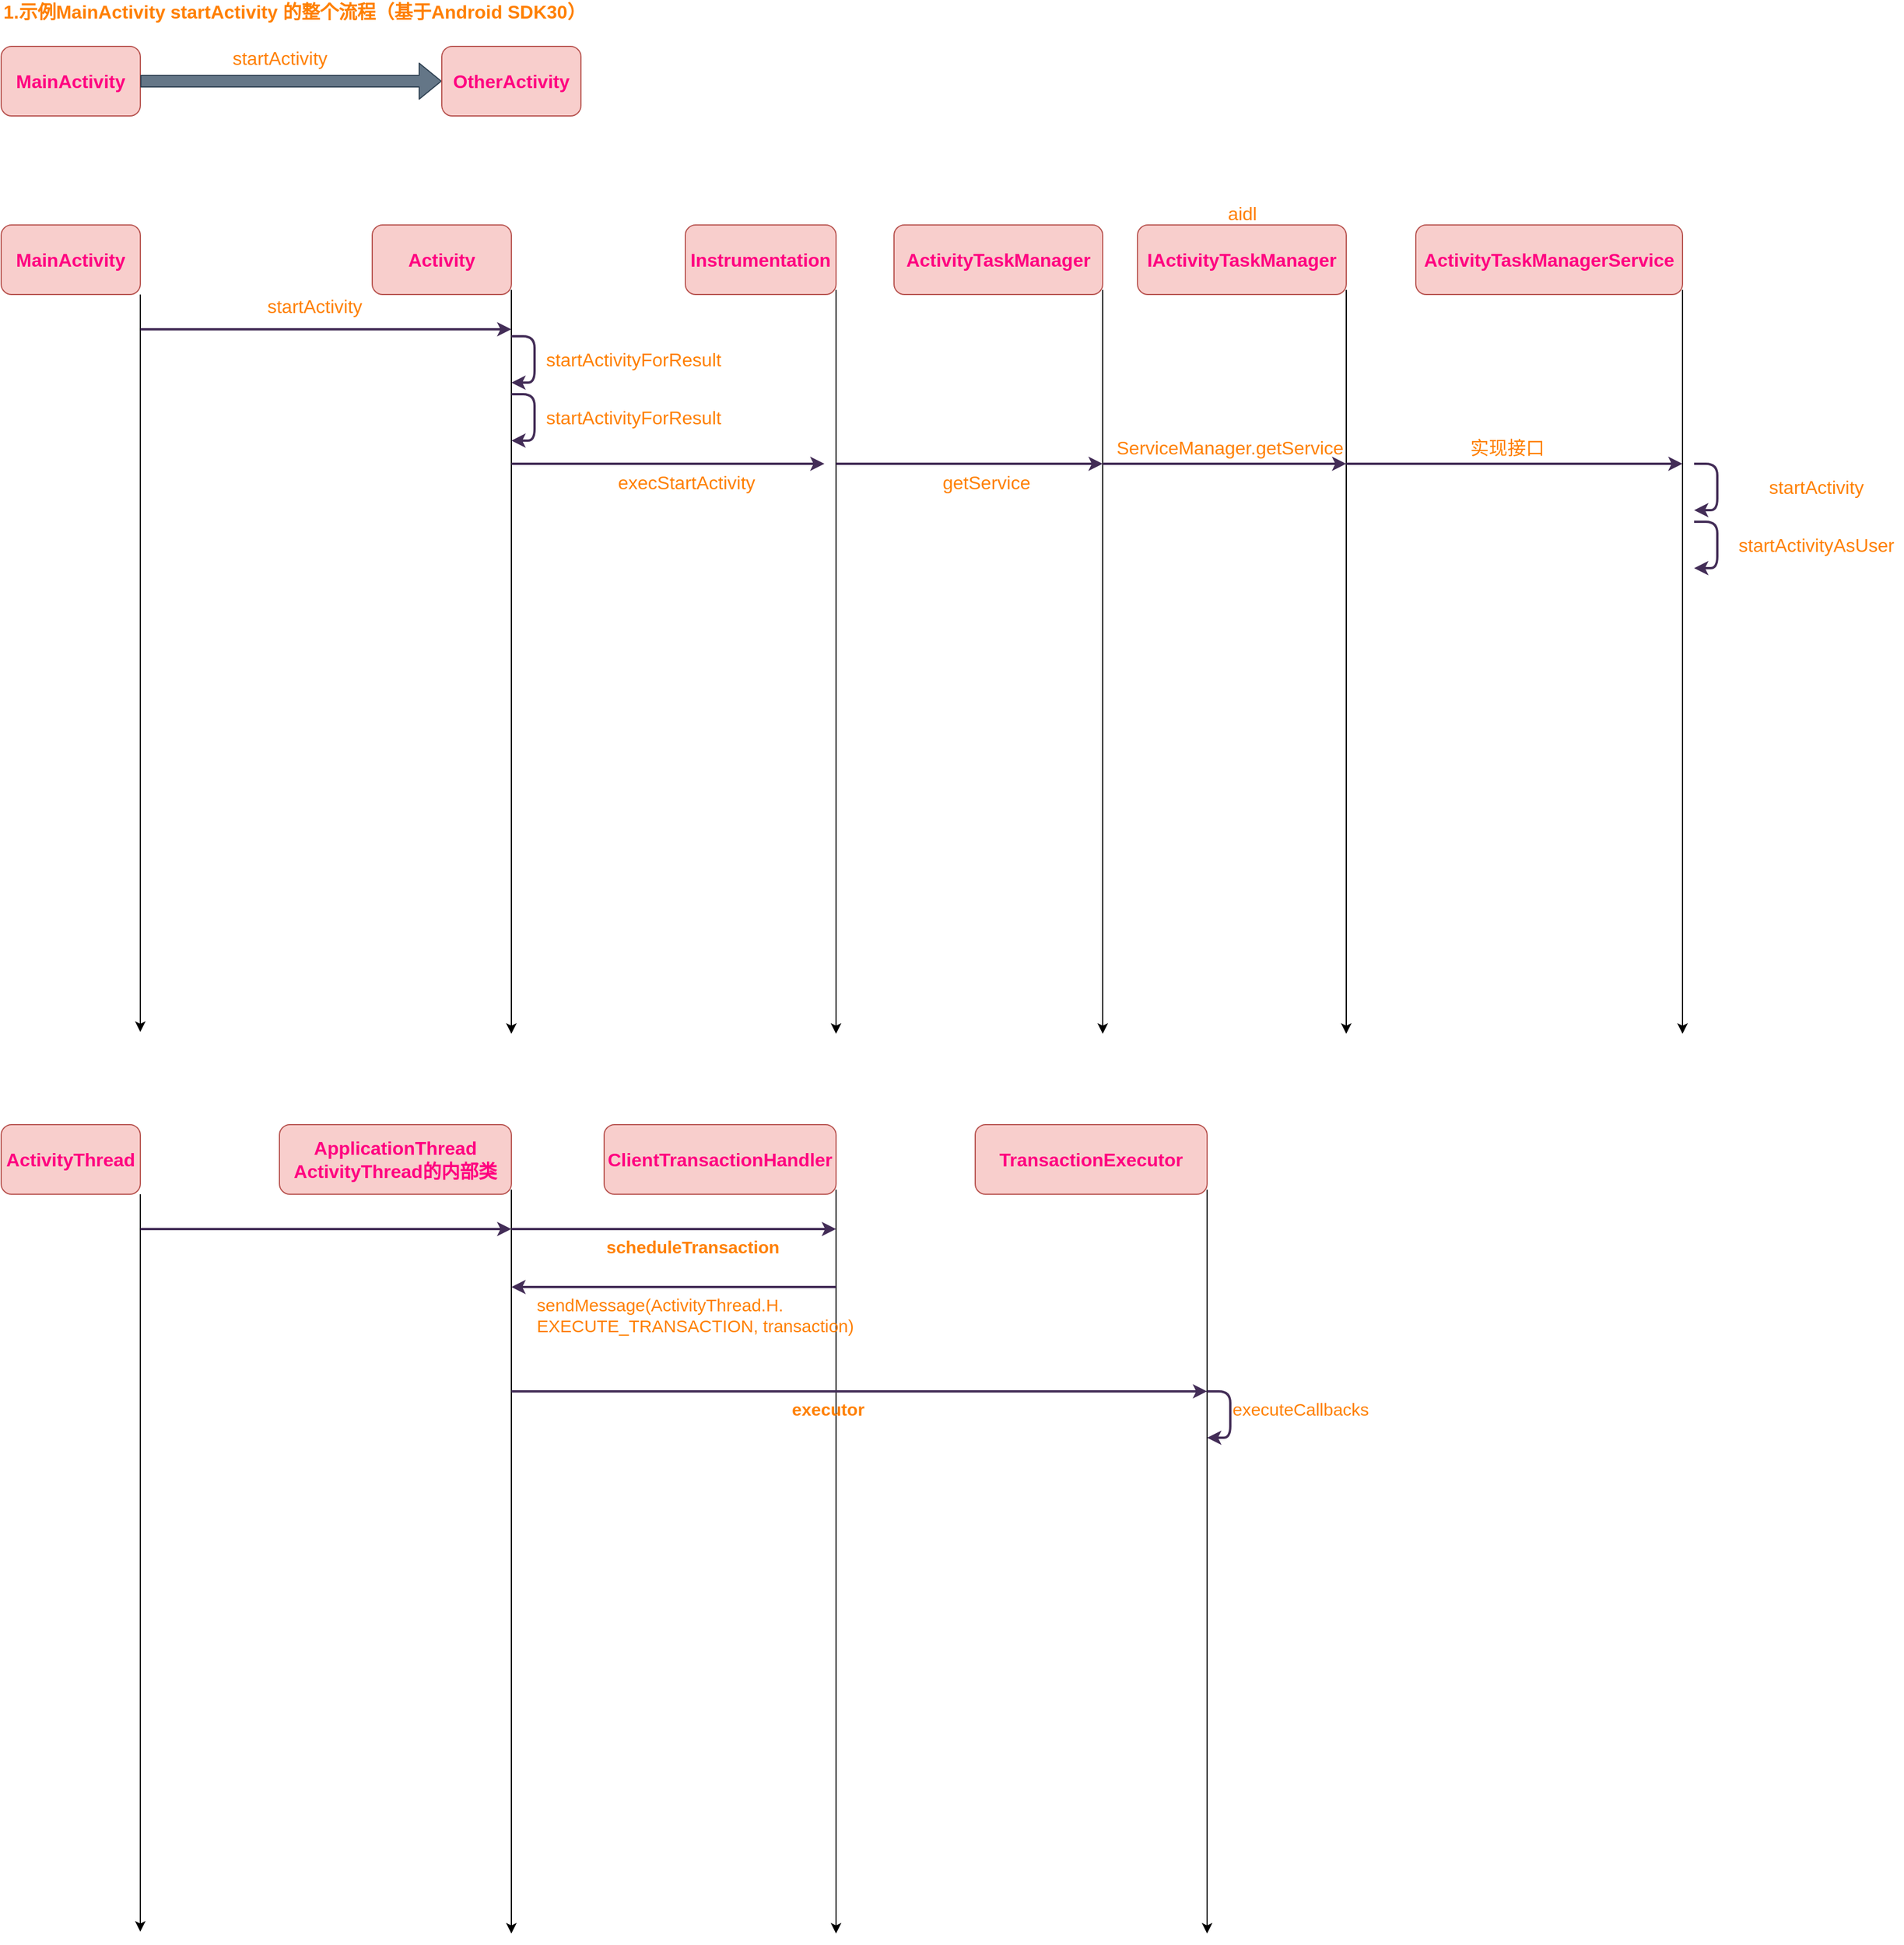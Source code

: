 <mxfile version="14.6.13" type="device"><diagram id="V4kKIwiiv9iOSpscY0_y" name="第 1 页"><mxGraphModel dx="2106" dy="920" grid="1" gridSize="10" guides="1" tooltips="1" connect="1" arrows="1" fold="1" page="1" pageScale="1" pageWidth="1169" pageHeight="827" math="0" shadow="0"><root><mxCell id="0"/><mxCell id="1" parent="0"/><mxCell id="AhKI3tRxqiALhoFATFLf-1" value="MainActivity" style="rounded=1;whiteSpace=wrap;html=1;fillColor=#f8cecc;strokeColor=#b85450;fontSize=16;fontStyle=1;fontColor=#FF0080;" parent="1" vertex="1"><mxGeometry x="320" y="200" width="120" height="60" as="geometry"/></mxCell><mxCell id="AhKI3tRxqiALhoFATFLf-2" value="" style="shape=flexArrow;endArrow=classic;html=1;fontSize=16;fontColor=#FF0080;exitX=1;exitY=0.5;exitDx=0;exitDy=0;fillColor=#647687;strokeColor=#314354;" parent="1" source="AhKI3tRxqiALhoFATFLf-1" edge="1"><mxGeometry width="50" height="50" relative="1" as="geometry"><mxPoint x="680" y="480" as="sourcePoint"/><mxPoint x="700" y="230" as="targetPoint"/></mxGeometry></mxCell><mxCell id="AhKI3tRxqiALhoFATFLf-3" value="startActivity" style="text;html=1;align=center;verticalAlign=middle;resizable=0;points=[];autosize=1;strokeColor=none;fontSize=16;fontColor=#FF8000;" parent="1" vertex="1"><mxGeometry x="510" y="200" width="100" height="20" as="geometry"/></mxCell><mxCell id="AhKI3tRxqiALhoFATFLf-4" value="OtherActivity" style="rounded=1;whiteSpace=wrap;html=1;fillColor=#f8cecc;strokeColor=#b85450;fontSize=16;fontStyle=1;fontColor=#FF0080;" parent="1" vertex="1"><mxGeometry x="700" y="200" width="120" height="60" as="geometry"/></mxCell><mxCell id="AhKI3tRxqiALhoFATFLf-5" value="1.示例MainActivity startActivity 的整个流程（基于Android SDK30）" style="text;html=1;align=left;verticalAlign=middle;resizable=0;points=[];autosize=1;strokeColor=none;fontSize=16;fontColor=#FF8000;fontStyle=1" parent="1" vertex="1"><mxGeometry x="320" y="160" width="520" height="20" as="geometry"/></mxCell><mxCell id="AhKI3tRxqiALhoFATFLf-6" value="MainActivity" style="rounded=1;whiteSpace=wrap;html=1;fillColor=#f8cecc;strokeColor=#b85450;fontSize=16;fontStyle=1;fontColor=#FF0080;" parent="1" vertex="1"><mxGeometry x="320" y="354" width="120" height="60" as="geometry"/></mxCell><mxCell id="AhKI3tRxqiALhoFATFLf-11" value="Activity" style="rounded=1;whiteSpace=wrap;html=1;fillColor=#f8cecc;strokeColor=#b85450;fontSize=16;fontStyle=1;fontColor=#FF0080;" parent="1" vertex="1"><mxGeometry x="640" y="354" width="120" height="60" as="geometry"/></mxCell><mxCell id="AhKI3tRxqiALhoFATFLf-12" value="" style="endArrow=classic;html=1;fontSize=16;fontColor=#FF8000;exitX=1;exitY=1;exitDx=0;exitDy=0;" parent="1" source="AhKI3tRxqiALhoFATFLf-6" edge="1"><mxGeometry width="50" height="50" relative="1" as="geometry"><mxPoint x="570" y="520" as="sourcePoint"/><mxPoint x="440" y="1050" as="targetPoint"/></mxGeometry></mxCell><mxCell id="AhKI3tRxqiALhoFATFLf-13" value="" style="endArrow=classic;html=1;fontSize=16;fontColor=#FF8000;exitX=1;exitY=1;exitDx=0;exitDy=0;" parent="1" edge="1"><mxGeometry width="50" height="50" relative="1" as="geometry"><mxPoint x="760" y="410" as="sourcePoint"/><mxPoint x="760" y="1051.6" as="targetPoint"/></mxGeometry></mxCell><mxCell id="AhKI3tRxqiALhoFATFLf-14" value="" style="endArrow=classic;html=1;fontSize=16;fontColor=#FF8000;fillColor=#76608a;strokeColor=#432D57;strokeWidth=2;" parent="1" edge="1"><mxGeometry width="50" height="50" relative="1" as="geometry"><mxPoint x="440" y="444" as="sourcePoint"/><mxPoint x="760" y="444" as="targetPoint"/></mxGeometry></mxCell><mxCell id="AhKI3tRxqiALhoFATFLf-15" value="startActivity" style="text;html=1;align=center;verticalAlign=middle;resizable=0;points=[];autosize=1;strokeColor=none;fontSize=16;fontColor=#FF8000;" parent="1" vertex="1"><mxGeometry x="540" y="414" width="100" height="20" as="geometry"/></mxCell><mxCell id="AhKI3tRxqiALhoFATFLf-16" value="" style="endArrow=classic;html=1;fontSize=16;fontColor=#FF8000;fillColor=#76608a;strokeColor=#432D57;strokeWidth=2;" parent="1" edge="1"><mxGeometry width="50" height="50" relative="1" as="geometry"><mxPoint x="760" y="450" as="sourcePoint"/><mxPoint x="760" y="490" as="targetPoint"/><Array as="points"><mxPoint x="780" y="450"/><mxPoint x="780" y="490"/></Array></mxGeometry></mxCell><mxCell id="AhKI3tRxqiALhoFATFLf-17" value="startActivityForResult" style="text;html=1;align=center;verticalAlign=middle;resizable=0;points=[];autosize=1;strokeColor=none;fontSize=16;fontColor=#FF8000;" parent="1" vertex="1"><mxGeometry x="780" y="460" width="170" height="20" as="geometry"/></mxCell><mxCell id="AhKI3tRxqiALhoFATFLf-18" value="" style="endArrow=classic;html=1;fontSize=16;fontColor=#FF8000;fillColor=#76608a;strokeColor=#432D57;strokeWidth=2;" parent="1" edge="1"><mxGeometry width="50" height="50" relative="1" as="geometry"><mxPoint x="760" y="500" as="sourcePoint"/><mxPoint x="760" y="540" as="targetPoint"/><Array as="points"><mxPoint x="780" y="500"/><mxPoint x="780" y="540"/></Array></mxGeometry></mxCell><mxCell id="AhKI3tRxqiALhoFATFLf-19" value="startActivityForResult" style="text;html=1;align=center;verticalAlign=middle;resizable=0;points=[];autosize=1;strokeColor=none;fontSize=16;fontColor=#FF8000;" parent="1" vertex="1"><mxGeometry x="780" y="510" width="170" height="20" as="geometry"/></mxCell><mxCell id="AhKI3tRxqiALhoFATFLf-20" value="Instrumentation" style="rounded=1;whiteSpace=wrap;html=1;fillColor=#f8cecc;strokeColor=#b85450;fontSize=16;fontStyle=1;fontColor=#FF0080;" parent="1" vertex="1"><mxGeometry x="910" y="354" width="130" height="60" as="geometry"/></mxCell><mxCell id="AhKI3tRxqiALhoFATFLf-21" value="" style="endArrow=classic;html=1;fontSize=16;fontColor=#FF8000;exitX=1;exitY=1;exitDx=0;exitDy=0;" parent="1" edge="1"><mxGeometry width="50" height="50" relative="1" as="geometry"><mxPoint x="1040" y="410" as="sourcePoint"/><mxPoint x="1040" y="1051.6" as="targetPoint"/></mxGeometry></mxCell><mxCell id="AhKI3tRxqiALhoFATFLf-24" value="" style="endArrow=classic;html=1;fontSize=16;fontColor=#FF8000;fillColor=#76608a;strokeColor=#432D57;strokeWidth=2;" parent="1" edge="1"><mxGeometry width="50" height="50" relative="1" as="geometry"><mxPoint x="760" y="560" as="sourcePoint"/><mxPoint x="1030" y="560" as="targetPoint"/></mxGeometry></mxCell><mxCell id="AhKI3tRxqiALhoFATFLf-25" value="execStartActivity" style="text;whiteSpace=wrap;html=1;fontSize=16;fontColor=#FF8000;" parent="1" vertex="1"><mxGeometry x="850" y="560" width="140" height="30" as="geometry"/></mxCell><mxCell id="AhKI3tRxqiALhoFATFLf-26" value="ActivityTaskManager" style="rounded=1;whiteSpace=wrap;html=1;fillColor=#f8cecc;strokeColor=#b85450;fontSize=16;fontStyle=1;fontColor=#FF0080;" parent="1" vertex="1"><mxGeometry x="1090" y="354" width="180" height="60" as="geometry"/></mxCell><mxCell id="AhKI3tRxqiALhoFATFLf-27" value="" style="endArrow=classic;html=1;fontSize=16;fontColor=#FF8000;exitX=1;exitY=1;exitDx=0;exitDy=0;" parent="1" edge="1"><mxGeometry width="50" height="50" relative="1" as="geometry"><mxPoint x="1270" y="410" as="sourcePoint"/><mxPoint x="1270" y="1051.6" as="targetPoint"/></mxGeometry></mxCell><mxCell id="AhKI3tRxqiALhoFATFLf-28" value="" style="endArrow=classic;html=1;fontSize=16;fontColor=#FF8000;fillColor=#76608a;strokeColor=#432D57;strokeWidth=2;entryX=1;entryY=0;entryDx=0;entryDy=0;" parent="1" target="AhKI3tRxqiALhoFATFLf-29" edge="1"><mxGeometry width="50" height="50" relative="1" as="geometry"><mxPoint x="1040" y="560" as="sourcePoint"/><mxPoint x="1310" y="560" as="targetPoint"/></mxGeometry></mxCell><mxCell id="AhKI3tRxqiALhoFATFLf-29" value="getService" style="text;whiteSpace=wrap;html=1;fontSize=16;fontColor=#FF8000;" parent="1" vertex="1"><mxGeometry x="1130" y="560" width="140" height="30" as="geometry"/></mxCell><mxCell id="AhKI3tRxqiALhoFATFLf-35" value="IActivityTaskManager" style="rounded=1;whiteSpace=wrap;html=1;fillColor=#f8cecc;strokeColor=#b85450;fontSize=16;fontStyle=1;fontColor=#FF0080;" parent="1" vertex="1"><mxGeometry x="1300" y="354" width="180" height="60" as="geometry"/></mxCell><mxCell id="AhKI3tRxqiALhoFATFLf-36" value="" style="endArrow=classic;html=1;fontSize=16;fontColor=#FF8000;exitX=1;exitY=1;exitDx=0;exitDy=0;" parent="1" edge="1"><mxGeometry width="50" height="50" relative="1" as="geometry"><mxPoint x="1480" y="410" as="sourcePoint"/><mxPoint x="1480" y="1051.6" as="targetPoint"/></mxGeometry></mxCell><mxCell id="AhKI3tRxqiALhoFATFLf-37" value="ServiceManager.getService" style="text;whiteSpace=wrap;html=1;fontSize=16;fontColor=#FF8000;" parent="1" vertex="1"><mxGeometry x="1280" y="530" width="140" height="30" as="geometry"/></mxCell><mxCell id="AhKI3tRxqiALhoFATFLf-38" value="" style="endArrow=classic;html=1;fontSize=16;fontColor=#FF8000;fillColor=#76608a;strokeColor=#432D57;strokeWidth=2;" parent="1" edge="1"><mxGeometry width="50" height="50" relative="1" as="geometry"><mxPoint x="1270" y="560" as="sourcePoint"/><mxPoint x="1480" y="560" as="targetPoint"/></mxGeometry></mxCell><mxCell id="AhKI3tRxqiALhoFATFLf-40" value="ActivityTaskManagerService" style="rounded=1;whiteSpace=wrap;html=1;fillColor=#f8cecc;strokeColor=#b85450;fontSize=16;fontStyle=1;fontColor=#FF0080;" parent="1" vertex="1"><mxGeometry x="1540" y="354" width="230" height="60" as="geometry"/></mxCell><mxCell id="AhKI3tRxqiALhoFATFLf-41" value="" style="endArrow=classic;html=1;fontSize=16;fontColor=#FF8000;exitX=1;exitY=1;exitDx=0;exitDy=0;" parent="1" edge="1"><mxGeometry width="50" height="50" relative="1" as="geometry"><mxPoint x="1770" y="410" as="sourcePoint"/><mxPoint x="1770" y="1051.6" as="targetPoint"/></mxGeometry></mxCell><mxCell id="AhKI3tRxqiALhoFATFLf-42" value="实现接口" style="text;whiteSpace=wrap;html=1;fontSize=16;fontColor=#FF8000;" parent="1" vertex="1"><mxGeometry x="1585" y="530" width="140" height="30" as="geometry"/></mxCell><mxCell id="AhKI3tRxqiALhoFATFLf-43" value="" style="endArrow=classic;html=1;fontSize=16;fontColor=#FF8000;fillColor=#76608a;strokeColor=#432D57;strokeWidth=2;" parent="1" edge="1"><mxGeometry width="50" height="50" relative="1" as="geometry"><mxPoint x="1480" y="560" as="sourcePoint"/><mxPoint x="1770" y="560" as="targetPoint"/></mxGeometry></mxCell><mxCell id="AhKI3tRxqiALhoFATFLf-44" value="aidl" style="text;html=1;align=center;verticalAlign=middle;resizable=0;points=[];autosize=1;strokeColor=none;fontSize=16;fontColor=#FF8000;" parent="1" vertex="1"><mxGeometry x="1370" y="334" width="40" height="20" as="geometry"/></mxCell><mxCell id="AhKI3tRxqiALhoFATFLf-45" value="" style="endArrow=classic;html=1;fontSize=16;fontColor=#FF8000;fillColor=#76608a;strokeColor=#432D57;strokeWidth=2;" parent="1" edge="1"><mxGeometry width="50" height="50" relative="1" as="geometry"><mxPoint x="1780" y="560" as="sourcePoint"/><mxPoint x="1780" y="600" as="targetPoint"/><Array as="points"><mxPoint x="1800" y="560"/><mxPoint x="1800" y="600"/></Array></mxGeometry></mxCell><mxCell id="AhKI3tRxqiALhoFATFLf-46" value="startActivity" style="text;html=1;align=center;verticalAlign=middle;resizable=0;points=[];autosize=1;strokeColor=none;fontSize=16;fontColor=#FF8000;" parent="1" vertex="1"><mxGeometry x="1835" y="570" width="100" height="20" as="geometry"/></mxCell><mxCell id="AhKI3tRxqiALhoFATFLf-47" value="" style="endArrow=classic;html=1;fontSize=16;fontColor=#FF8000;fillColor=#76608a;strokeColor=#432D57;strokeWidth=2;" parent="1" edge="1"><mxGeometry width="50" height="50" relative="1" as="geometry"><mxPoint x="1780" y="610" as="sourcePoint"/><mxPoint x="1780" y="650" as="targetPoint"/><Array as="points"><mxPoint x="1800" y="610"/><mxPoint x="1800" y="650"/></Array></mxGeometry></mxCell><mxCell id="AhKI3tRxqiALhoFATFLf-48" value="startActivityAsUser" style="text;html=1;align=center;verticalAlign=middle;resizable=0;points=[];autosize=1;strokeColor=none;fontSize=16;fontColor=#FF8000;" parent="1" vertex="1"><mxGeometry x="1810" y="620" width="150" height="20" as="geometry"/></mxCell><mxCell id="vKM6JWH7JMWO2oCXVF0d-1" value="ActivityThread" style="rounded=1;whiteSpace=wrap;html=1;fillColor=#f8cecc;strokeColor=#b85450;fontSize=16;fontStyle=1;fontColor=#FF0080;" vertex="1" parent="1"><mxGeometry x="320" y="1130" width="120" height="60" as="geometry"/></mxCell><mxCell id="vKM6JWH7JMWO2oCXVF0d-2" value="ApplicationThread&lt;br&gt;ActivityThread的内部类" style="rounded=1;whiteSpace=wrap;html=1;fillColor=#f8cecc;strokeColor=#b85450;fontSize=16;fontStyle=1;fontColor=#FF0080;" vertex="1" parent="1"><mxGeometry x="560" y="1130" width="200" height="60" as="geometry"/></mxCell><mxCell id="vKM6JWH7JMWO2oCXVF0d-3" value="" style="endArrow=classic;html=1;fontSize=16;fontColor=#FF8000;exitX=1;exitY=1;exitDx=0;exitDy=0;" edge="1" parent="1" source="vKM6JWH7JMWO2oCXVF0d-1"><mxGeometry width="50" height="50" relative="1" as="geometry"><mxPoint x="570" y="1296" as="sourcePoint"/><mxPoint x="440" y="1826" as="targetPoint"/></mxGeometry></mxCell><mxCell id="vKM6JWH7JMWO2oCXVF0d-4" value="" style="endArrow=classic;html=1;fontSize=16;fontColor=#FF8000;exitX=1;exitY=1;exitDx=0;exitDy=0;" edge="1" parent="1"><mxGeometry width="50" height="50" relative="1" as="geometry"><mxPoint x="760" y="1186" as="sourcePoint"/><mxPoint x="760" y="1827.6" as="targetPoint"/></mxGeometry></mxCell><mxCell id="vKM6JWH7JMWO2oCXVF0d-5" value="" style="endArrow=classic;html=1;fontSize=16;fontColor=#FF8000;fillColor=#76608a;strokeColor=#432D57;strokeWidth=2;" edge="1" parent="1"><mxGeometry width="50" height="50" relative="1" as="geometry"><mxPoint x="440" y="1220" as="sourcePoint"/><mxPoint x="760" y="1220" as="targetPoint"/></mxGeometry></mxCell><mxCell id="vKM6JWH7JMWO2oCXVF0d-10" value="ClientTransactionHandler" style="rounded=1;whiteSpace=wrap;html=1;fillColor=#f8cecc;strokeColor=#b85450;fontSize=16;fontStyle=1;fontColor=#FF0080;" vertex="1" parent="1"><mxGeometry x="840" y="1130" width="200" height="60" as="geometry"/></mxCell><mxCell id="vKM6JWH7JMWO2oCXVF0d-11" value="" style="endArrow=classic;html=1;fontSize=16;fontColor=#FF8000;exitX=1;exitY=1;exitDx=0;exitDy=0;" edge="1" parent="1"><mxGeometry width="50" height="50" relative="1" as="geometry"><mxPoint x="1040" y="1186" as="sourcePoint"/><mxPoint x="1040" y="1827.6" as="targetPoint"/></mxGeometry></mxCell><mxCell id="vKM6JWH7JMWO2oCXVF0d-12" value="" style="endArrow=classic;html=1;fontSize=16;fontColor=#FF8000;fillColor=#76608a;strokeColor=#432D57;strokeWidth=2;" edge="1" parent="1"><mxGeometry width="50" height="50" relative="1" as="geometry"><mxPoint x="760" y="1220" as="sourcePoint"/><mxPoint x="1040" y="1220" as="targetPoint"/></mxGeometry></mxCell><mxCell id="vKM6JWH7JMWO2oCXVF0d-14" value="scheduleTransaction" style="text;whiteSpace=wrap;html=1;fontStyle=1;fontSize=15;fontColor=#FF8000;" vertex="1" parent="1"><mxGeometry x="840" y="1220" width="140" height="30" as="geometry"/></mxCell><mxCell id="vKM6JWH7JMWO2oCXVF0d-15" value="" style="endArrow=classic;html=1;fontSize=16;fontColor=#FF8000;fillColor=#76608a;strokeColor=#432D57;strokeWidth=2;" edge="1" parent="1"><mxGeometry width="50" height="50" relative="1" as="geometry"><mxPoint x="1040" y="1270" as="sourcePoint"/><mxPoint x="760" y="1270" as="targetPoint"/></mxGeometry></mxCell><mxCell id="vKM6JWH7JMWO2oCXVF0d-16" value="sendMessage(ActivityThread.H.&lt;br&gt;EXECUTE_TRANSACTION, transaction)" style="text;whiteSpace=wrap;html=1;fontSize=15;fontColor=#FF8000;" vertex="1" parent="1"><mxGeometry x="780" y="1270" width="510" height="30" as="geometry"/></mxCell><mxCell id="vKM6JWH7JMWO2oCXVF0d-17" value="TransactionExecutor" style="rounded=1;whiteSpace=wrap;html=1;fillColor=#f8cecc;strokeColor=#b85450;fontSize=16;fontStyle=1;fontColor=#FF0080;" vertex="1" parent="1"><mxGeometry x="1160" y="1130" width="200" height="60" as="geometry"/></mxCell><mxCell id="vKM6JWH7JMWO2oCXVF0d-18" value="" style="endArrow=classic;html=1;fontSize=16;fontColor=#FF8000;exitX=1;exitY=1;exitDx=0;exitDy=0;" edge="1" parent="1"><mxGeometry width="50" height="50" relative="1" as="geometry"><mxPoint x="1360" y="1186" as="sourcePoint"/><mxPoint x="1360" y="1827.6" as="targetPoint"/></mxGeometry></mxCell><mxCell id="vKM6JWH7JMWO2oCXVF0d-20" value="" style="endArrow=classic;html=1;fontSize=16;fontColor=#FF8000;fillColor=#76608a;strokeColor=#432D57;strokeWidth=2;" edge="1" parent="1"><mxGeometry width="50" height="50" relative="1" as="geometry"><mxPoint x="760" y="1360" as="sourcePoint"/><mxPoint x="1360" y="1360" as="targetPoint"/></mxGeometry></mxCell><mxCell id="vKM6JWH7JMWO2oCXVF0d-21" value="executor" style="text;whiteSpace=wrap;html=1;fontStyle=1;fontSize=15;fontColor=#FF8000;" vertex="1" parent="1"><mxGeometry x="1000" y="1360" width="140" height="30" as="geometry"/></mxCell><mxCell id="vKM6JWH7JMWO2oCXVF0d-22" value="" style="endArrow=classic;html=1;fontSize=16;fontColor=#FF8000;fillColor=#76608a;strokeColor=#432D57;strokeWidth=2;" edge="1" parent="1"><mxGeometry width="50" height="50" relative="1" as="geometry"><mxPoint x="1360" y="1360" as="sourcePoint"/><mxPoint x="1360" y="1400" as="targetPoint"/><Array as="points"><mxPoint x="1380" y="1360"/><mxPoint x="1380" y="1400"/></Array></mxGeometry></mxCell><mxCell id="vKM6JWH7JMWO2oCXVF0d-24" value="executeCallbacks" style="text;whiteSpace=wrap;html=1;fontSize=15;fontColor=#FF8000;" vertex="1" parent="1"><mxGeometry x="1380" y="1360" width="140" height="30" as="geometry"/></mxCell></root></mxGraphModel></diagram></mxfile>